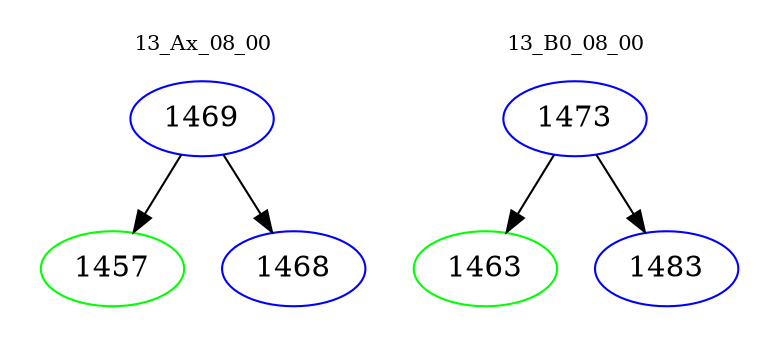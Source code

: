 digraph{
subgraph cluster_0 {
color = white
label = "13_Ax_08_00";
fontsize=10;
T0_1469 [label="1469", color="blue"]
T0_1469 -> T0_1457 [color="black"]
T0_1457 [label="1457", color="green"]
T0_1469 -> T0_1468 [color="black"]
T0_1468 [label="1468", color="blue"]
}
subgraph cluster_1 {
color = white
label = "13_B0_08_00";
fontsize=10;
T1_1473 [label="1473", color="blue"]
T1_1473 -> T1_1463 [color="black"]
T1_1463 [label="1463", color="green"]
T1_1473 -> T1_1483 [color="black"]
T1_1483 [label="1483", color="blue"]
}
}
